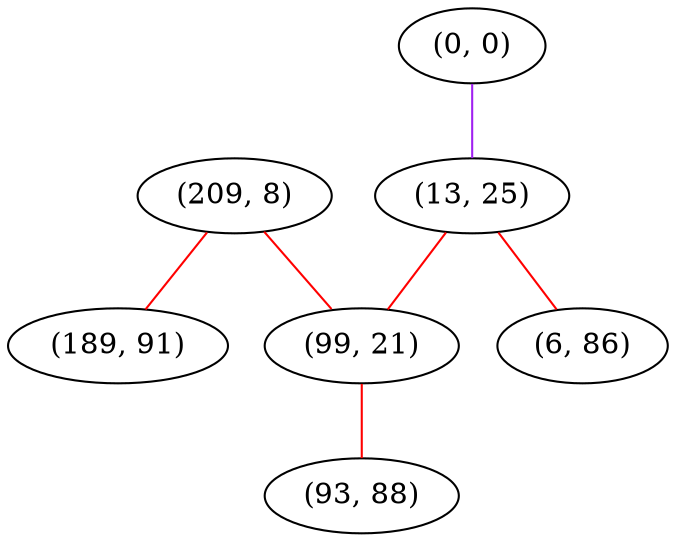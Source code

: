 graph "" {
"(209, 8)";
"(0, 0)";
"(13, 25)";
"(99, 21)";
"(93, 88)";
"(6, 86)";
"(189, 91)";
"(209, 8)" -- "(189, 91)"  [color=red, key=0, weight=1];
"(209, 8)" -- "(99, 21)"  [color=red, key=0, weight=1];
"(0, 0)" -- "(13, 25)"  [color=purple, key=0, weight=4];
"(13, 25)" -- "(99, 21)"  [color=red, key=0, weight=1];
"(13, 25)" -- "(6, 86)"  [color=red, key=0, weight=1];
"(99, 21)" -- "(93, 88)"  [color=red, key=0, weight=1];
}
